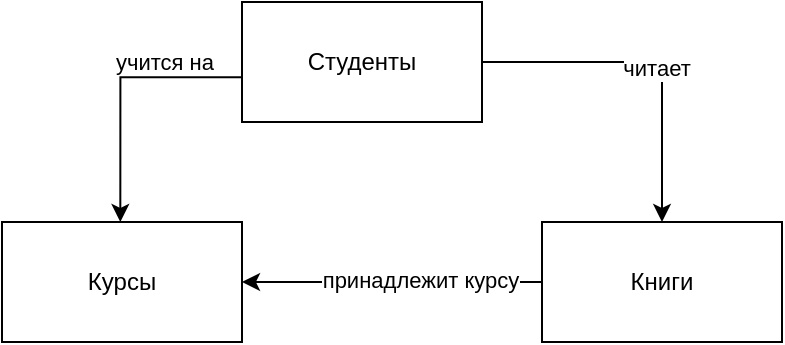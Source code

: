 <mxfile version="24.4.4" type="device" pages="7">
  <diagram name="Главная" id="69hYp-tc0ElRpF6dS_h4">
    <mxGraphModel dx="1050" dy="530" grid="1" gridSize="10" guides="1" tooltips="1" connect="1" arrows="1" fold="1" page="1" pageScale="1" pageWidth="827" pageHeight="1169" math="0" shadow="0">
      <root>
        <mxCell id="0" />
        <mxCell id="1" parent="0" />
        <mxCell id="OIHOBmY38c9OWcAXIg8z-1" style="edgeStyle=orthogonalEdgeStyle;rounded=0;orthogonalLoop=1;jettySize=auto;html=1;exitX=0.007;exitY=0.627;exitDx=0;exitDy=0;entryX=0.5;entryY=0;entryDx=0;entryDy=0;exitPerimeter=0;" edge="1" parent="1">
          <mxGeometry relative="1" as="geometry">
            <mxPoint x="350.0" y="327.62" as="sourcePoint" />
            <mxPoint x="289.16" y="400" as="targetPoint" />
            <Array as="points">
              <mxPoint x="289.16" y="328" />
            </Array>
          </mxGeometry>
        </mxCell>
        <mxCell id="OIHOBmY38c9OWcAXIg8z-2" value="учится на" style="edgeLabel;html=1;align=center;verticalAlign=middle;resizable=0;points=[];" vertex="1" connectable="0" parent="OIHOBmY38c9OWcAXIg8z-1">
          <mxGeometry x="-0.151" y="1" relative="1" as="geometry">
            <mxPoint x="17" y="-9" as="offset" />
          </mxGeometry>
        </mxCell>
        <mxCell id="OIHOBmY38c9OWcAXIg8z-3" style="edgeStyle=orthogonalEdgeStyle;rounded=0;orthogonalLoop=1;jettySize=auto;html=1;exitX=1;exitY=0.5;exitDx=0;exitDy=0;entryX=0.5;entryY=0;entryDx=0;entryDy=0;" edge="1" parent="1" source="OIHOBmY38c9OWcAXIg8z-5" target="OIHOBmY38c9OWcAXIg8z-8">
          <mxGeometry relative="1" as="geometry" />
        </mxCell>
        <mxCell id="OIHOBmY38c9OWcAXIg8z-4" value="читает" style="edgeLabel;html=1;align=center;verticalAlign=middle;resizable=0;points=[];" vertex="1" connectable="0" parent="OIHOBmY38c9OWcAXIg8z-3">
          <mxGeometry x="0.015" y="-3" relative="1" as="geometry">
            <mxPoint as="offset" />
          </mxGeometry>
        </mxCell>
        <mxCell id="OIHOBmY38c9OWcAXIg8z-5" value="Студенты" style="rounded=0;whiteSpace=wrap;html=1;" vertex="1" parent="1">
          <mxGeometry x="350" y="290" width="120" height="60" as="geometry" />
        </mxCell>
        <mxCell id="OIHOBmY38c9OWcAXIg8z-6" style="edgeStyle=orthogonalEdgeStyle;rounded=0;orthogonalLoop=1;jettySize=auto;html=1;exitX=0;exitY=0.5;exitDx=0;exitDy=0;entryX=1;entryY=0.5;entryDx=0;entryDy=0;" edge="1" parent="1" source="OIHOBmY38c9OWcAXIg8z-8" target="OIHOBmY38c9OWcAXIg8z-9">
          <mxGeometry relative="1" as="geometry" />
        </mxCell>
        <mxCell id="OIHOBmY38c9OWcAXIg8z-7" value="принадлежит курсу" style="edgeLabel;html=1;align=center;verticalAlign=middle;resizable=0;points=[];" vertex="1" connectable="0" parent="OIHOBmY38c9OWcAXIg8z-6">
          <mxGeometry x="-0.178" y="-1" relative="1" as="geometry">
            <mxPoint as="offset" />
          </mxGeometry>
        </mxCell>
        <mxCell id="OIHOBmY38c9OWcAXIg8z-8" value="Книги" style="rounded=0;whiteSpace=wrap;html=1;" vertex="1" parent="1">
          <mxGeometry x="500" y="400" width="120" height="60" as="geometry" />
        </mxCell>
        <mxCell id="OIHOBmY38c9OWcAXIg8z-9" value="Курсы" style="rounded=0;whiteSpace=wrap;html=1;" vertex="1" parent="1">
          <mxGeometry x="230" y="400" width="120" height="60" as="geometry" />
        </mxCell>
      </root>
    </mxGraphModel>
  </diagram>
  <diagram id="JXLsXJWMblRbcp0itvQz" name="Студенты">
    <mxGraphModel dx="1050" dy="530" grid="1" gridSize="10" guides="1" tooltips="1" connect="1" arrows="1" fold="1" page="1" pageScale="1" pageWidth="827" pageHeight="1169" math="0" shadow="0">
      <root>
        <mxCell id="0" />
        <mxCell id="1" parent="0" />
        <mxCell id="YmOKosvOybfiJofBErC5-1" value="&lt;font style=&quot;font-size: 15px;&quot;&gt;Студенты&lt;/font&gt;" style="text;html=1;align=center;verticalAlign=middle;resizable=0;points=[];autosize=1;strokeColor=none;fillColor=none;" vertex="1" parent="1">
          <mxGeometry x="369" y="90" width="90" height="30" as="geometry" />
        </mxCell>
        <mxCell id="YmOKosvOybfiJofBErC5-2" value="Иван" style="ellipse;whiteSpace=wrap;html=1;aspect=fixed;" vertex="1" parent="1">
          <mxGeometry x="244" y="152.5" width="60" height="60" as="geometry" />
        </mxCell>
        <mxCell id="YmOKosvOybfiJofBErC5-3" value="1" style="ellipse;whiteSpace=wrap;html=1;aspect=fixed;" vertex="1" parent="1">
          <mxGeometry x="264" y="152.5" width="20" height="20" as="geometry" />
        </mxCell>
        <mxCell id="YmOKosvOybfiJofBErC5-4" value="Анна" style="ellipse;whiteSpace=wrap;html=1;aspect=fixed;" vertex="1" parent="1">
          <mxGeometry x="314" y="152.5" width="60" height="60" as="geometry" />
        </mxCell>
        <mxCell id="YmOKosvOybfiJofBErC5-5" value="2" style="ellipse;whiteSpace=wrap;html=1;aspect=fixed;" vertex="1" parent="1">
          <mxGeometry x="334" y="152.5" width="20" height="20" as="geometry" />
        </mxCell>
        <mxCell id="YmOKosvOybfiJofBErC5-6" value="Сергей" style="ellipse;whiteSpace=wrap;html=1;aspect=fixed;" vertex="1" parent="1">
          <mxGeometry x="384" y="152.5" width="60" height="60" as="geometry" />
        </mxCell>
        <mxCell id="YmOKosvOybfiJofBErC5-7" value="3" style="ellipse;whiteSpace=wrap;html=1;aspect=fixed;" vertex="1" parent="1">
          <mxGeometry x="404" y="152.5" width="20" height="20" as="geometry" />
        </mxCell>
        <mxCell id="YmOKosvOybfiJofBErC5-8" value="Ольга" style="ellipse;whiteSpace=wrap;html=1;aspect=fixed;" vertex="1" parent="1">
          <mxGeometry x="454" y="152.5" width="60" height="60" as="geometry" />
        </mxCell>
        <mxCell id="YmOKosvOybfiJofBErC5-9" value="4" style="ellipse;whiteSpace=wrap;html=1;aspect=fixed;" vertex="1" parent="1">
          <mxGeometry x="474" y="152.5" width="20" height="20" as="geometry" />
        </mxCell>
        <mxCell id="YmOKosvOybfiJofBErC5-10" value="Дмитрий" style="ellipse;whiteSpace=wrap;html=1;aspect=fixed;" vertex="1" parent="1">
          <mxGeometry x="524" y="152.5" width="60" height="60" as="geometry" />
        </mxCell>
        <mxCell id="YmOKosvOybfiJofBErC5-11" value="5" style="ellipse;whiteSpace=wrap;html=1;aspect=fixed;" vertex="1" parent="1">
          <mxGeometry x="544" y="152.5" width="20" height="20" as="geometry" />
        </mxCell>
        <mxCell id="YmOKosvOybfiJofBErC5-12" value="Елена" style="ellipse;whiteSpace=wrap;html=1;aspect=fixed;" vertex="1" parent="1">
          <mxGeometry x="244" y="222.5" width="60" height="60" as="geometry" />
        </mxCell>
        <mxCell id="YmOKosvOybfiJofBErC5-13" value="6" style="ellipse;whiteSpace=wrap;html=1;aspect=fixed;" vertex="1" parent="1">
          <mxGeometry x="264" y="222.5" width="20" height="20" as="geometry" />
        </mxCell>
        <mxCell id="YmOKosvOybfiJofBErC5-14" value="Алексей" style="ellipse;whiteSpace=wrap;html=1;aspect=fixed;" vertex="1" parent="1">
          <mxGeometry x="314" y="222.5" width="60" height="60" as="geometry" />
        </mxCell>
        <mxCell id="YmOKosvOybfiJofBErC5-15" value="7" style="ellipse;whiteSpace=wrap;html=1;aspect=fixed;" vertex="1" parent="1">
          <mxGeometry x="334" y="222.5" width="20" height="20" as="geometry" />
        </mxCell>
        <mxCell id="YmOKosvOybfiJofBErC5-16" value="Мария" style="ellipse;whiteSpace=wrap;html=1;aspect=fixed;" vertex="1" parent="1">
          <mxGeometry x="384" y="222.5" width="60" height="60" as="geometry" />
        </mxCell>
        <mxCell id="YmOKosvOybfiJofBErC5-17" value="8" style="ellipse;whiteSpace=wrap;html=1;aspect=fixed;" vertex="1" parent="1">
          <mxGeometry x="404" y="222.5" width="20" height="20" as="geometry" />
        </mxCell>
        <mxCell id="YmOKosvOybfiJofBErC5-18" value="Николай" style="ellipse;whiteSpace=wrap;html=1;aspect=fixed;" vertex="1" parent="1">
          <mxGeometry x="454" y="222.5" width="60" height="60" as="geometry" />
        </mxCell>
        <mxCell id="YmOKosvOybfiJofBErC5-19" value="9" style="ellipse;whiteSpace=wrap;html=1;aspect=fixed;" vertex="1" parent="1">
          <mxGeometry x="474" y="222.5" width="20" height="20" as="geometry" />
        </mxCell>
        <mxCell id="YmOKosvOybfiJofBErC5-20" value="Татьяна" style="ellipse;whiteSpace=wrap;html=1;aspect=fixed;" vertex="1" parent="1">
          <mxGeometry x="524" y="222.5" width="60" height="60" as="geometry" />
        </mxCell>
        <mxCell id="YmOKosvOybfiJofBErC5-21" value="10" style="ellipse;whiteSpace=wrap;html=1;aspect=fixed;" vertex="1" parent="1">
          <mxGeometry x="544" y="222.5" width="20" height="20" as="geometry" />
        </mxCell>
      </root>
    </mxGraphModel>
  </diagram>
  <diagram id="Vuvk3BirwOIPWozhEJLC" name="Книги">
    <mxGraphModel dx="1050" dy="530" grid="1" gridSize="10" guides="1" tooltips="1" connect="1" arrows="1" fold="1" page="1" pageScale="1" pageWidth="827" pageHeight="1169" math="0" shadow="0">
      <root>
        <mxCell id="0" />
        <mxCell id="1" parent="0" />
        <mxCell id="f-gWVgFXAvHV4qHU8HsG-1" value="&lt;font style=&quot;font-size: 15px;&quot;&gt;Книги&lt;/font&gt;" style="text;html=1;align=center;verticalAlign=middle;resizable=0;points=[];autosize=1;strokeColor=none;fillColor=none;" vertex="1" parent="1">
          <mxGeometry x="379" y="290" width="60" height="30" as="geometry" />
        </mxCell>
        <mxCell id="f-gWVgFXAvHV4qHU8HsG-2" value="Война и мир" style="whiteSpace=wrap;html=1;" vertex="1" parent="1">
          <mxGeometry x="160" y="332.5" width="90" height="87.5" as="geometry" />
        </mxCell>
        <mxCell id="f-gWVgFXAvHV4qHU8HsG-3" value="1" style="whiteSpace=wrap;html=1;" vertex="1" parent="1">
          <mxGeometry x="185" y="332.5" width="40" height="17.5" as="geometry" />
        </mxCell>
        <mxCell id="f-gWVgFXAvHV4qHU8HsG-4" value="Гарри Поттер и философский камень" style="whiteSpace=wrap;html=1;" vertex="1" parent="1">
          <mxGeometry x="260" y="332.5" width="90" height="87.5" as="geometry" />
        </mxCell>
        <mxCell id="f-gWVgFXAvHV4qHU8HsG-5" value="2" style="whiteSpace=wrap;html=1;" vertex="1" parent="1">
          <mxGeometry x="285" y="332.5" width="40" height="20" as="geometry" />
        </mxCell>
        <mxCell id="f-gWVgFXAvHV4qHU8HsG-6" value="Код да Винчи" style="whiteSpace=wrap;html=1;" vertex="1" parent="1">
          <mxGeometry x="364" y="332.5" width="90" height="87.5" as="geometry" />
        </mxCell>
        <mxCell id="f-gWVgFXAvHV4qHU8HsG-7" value="3" style="whiteSpace=wrap;html=1;" vertex="1" parent="1">
          <mxGeometry x="389" y="332.5" width="40" height="20" as="geometry" />
        </mxCell>
        <mxCell id="f-gWVgFXAvHV4qHU8HsG-8" value="1984" style="whiteSpace=wrap;html=1;" vertex="1" parent="1">
          <mxGeometry x="470" y="332.5" width="90" height="87.5" as="geometry" />
        </mxCell>
        <mxCell id="f-gWVgFXAvHV4qHU8HsG-9" value="4" style="whiteSpace=wrap;html=1;" vertex="1" parent="1">
          <mxGeometry x="495" y="332.5" width="40" height="20" as="geometry" />
        </mxCell>
        <mxCell id="f-gWVgFXAvHV4qHU8HsG-10" value="Преступление и наказание" style="whiteSpace=wrap;html=1;" vertex="1" parent="1">
          <mxGeometry x="570" y="332.5" width="90" height="87.5" as="geometry" />
        </mxCell>
        <mxCell id="f-gWVgFXAvHV4qHU8HsG-11" value="5" style="whiteSpace=wrap;html=1;" vertex="1" parent="1">
          <mxGeometry x="595" y="332.5" width="40" height="20" as="geometry" />
        </mxCell>
        <mxCell id="f-gWVgFXAvHV4qHU8HsG-12" value="Мастер и Маргарита" style="whiteSpace=wrap;html=1;" vertex="1" parent="1">
          <mxGeometry x="160" y="440" width="90" height="90" as="geometry" />
        </mxCell>
        <mxCell id="f-gWVgFXAvHV4qHU8HsG-13" value="6" style="whiteSpace=wrap;html=1;" vertex="1" parent="1">
          <mxGeometry x="185" y="440" width="40" height="20" as="geometry" />
        </mxCell>
        <mxCell id="f-gWVgFXAvHV4qHU8HsG-14" value="Анна Каренина" style="whiteSpace=wrap;html=1;" vertex="1" parent="1">
          <mxGeometry x="260" y="440" width="90" height="90" as="geometry" />
        </mxCell>
        <mxCell id="f-gWVgFXAvHV4qHU8HsG-15" value="7" style="whiteSpace=wrap;html=1;" vertex="1" parent="1">
          <mxGeometry x="285" y="440" width="40" height="20" as="geometry" />
        </mxCell>
        <mxCell id="f-gWVgFXAvHV4qHU8HsG-16" value="Унесенные ветром" style="whiteSpace=wrap;html=1;" vertex="1" parent="1">
          <mxGeometry x="364" y="440" width="90" height="90" as="geometry" />
        </mxCell>
        <mxCell id="f-gWVgFXAvHV4qHU8HsG-17" value="8" style="whiteSpace=wrap;html=1;" vertex="1" parent="1">
          <mxGeometry x="389" y="440" width="40" height="20" as="geometry" />
        </mxCell>
        <mxCell id="f-gWVgFXAvHV4qHU8HsG-18" value="Алиса в стране чудес" style="whiteSpace=wrap;html=1;" vertex="1" parent="1">
          <mxGeometry x="470" y="438.5" width="90" height="90" as="geometry" />
        </mxCell>
        <mxCell id="f-gWVgFXAvHV4qHU8HsG-19" value="9" style="whiteSpace=wrap;html=1;" vertex="1" parent="1">
          <mxGeometry x="495" y="438.5" width="40" height="20" as="geometry" />
        </mxCell>
        <mxCell id="f-gWVgFXAvHV4qHU8HsG-20" value="Остров сокровищ" style="whiteSpace=wrap;html=1;" vertex="1" parent="1">
          <mxGeometry x="570" y="440" width="90" height="90" as="geometry" />
        </mxCell>
        <mxCell id="f-gWVgFXAvHV4qHU8HsG-21" value="10" style="whiteSpace=wrap;html=1;" vertex="1" parent="1">
          <mxGeometry x="595" y="440" width="40" height="20" as="geometry" />
        </mxCell>
      </root>
    </mxGraphModel>
  </diagram>
  <diagram id="5IInijfrkc7shL_6crbZ" name="Курсы">
    <mxGraphModel dx="1050" dy="530" grid="1" gridSize="10" guides="1" tooltips="1" connect="1" arrows="1" fold="1" page="1" pageScale="1" pageWidth="827" pageHeight="1169" math="0" shadow="0">
      <root>
        <mxCell id="0" />
        <mxCell id="1" parent="0" />
        <mxCell id="4zn3TPa9vY9t7LC1TVf9-1" value="Математический анализ" style="shape=hexagon;perimeter=hexagonPerimeter2;whiteSpace=wrap;html=1;fixedSize=1;" vertex="1" parent="1">
          <mxGeometry x="150" y="250" width="120" height="70" as="geometry" />
        </mxCell>
        <mxCell id="4zn3TPa9vY9t7LC1TVf9-2" value="1" style="shape=hexagon;perimeter=hexagonPerimeter2;whiteSpace=wrap;html=1;fixedSize=1;size=10;" vertex="1" parent="1">
          <mxGeometry x="190" y="250" width="40" height="20" as="geometry" />
        </mxCell>
        <mxCell id="4zn3TPa9vY9t7LC1TVf9-4" value="2" style="shape=hexagon;perimeter=hexagonPerimeter2;whiteSpace=wrap;html=1;fixedSize=1;size=10;" vertex="1" parent="1">
          <mxGeometry x="300" y="250" width="40" height="20" as="geometry" />
        </mxCell>
        <mxCell id="4zn3TPa9vY9t7LC1TVf9-42" value="1" style="shape=hexagon;perimeter=hexagonPerimeter2;whiteSpace=wrap;html=1;fixedSize=1;size=10;" vertex="1" parent="1">
          <mxGeometry x="190" y="250" width="40" height="20" as="geometry" />
        </mxCell>
        <mxCell id="4zn3TPa9vY9t7LC1TVf9-61" value="&lt;span style=&quot;font-size: 15px;&quot;&gt;Курсы&lt;/span&gt;" style="text;html=1;align=center;verticalAlign=middle;resizable=0;points=[];autosize=1;strokeColor=none;fillColor=none;" vertex="1" parent="1">
          <mxGeometry x="440" y="200" width="70" height="30" as="geometry" />
        </mxCell>
        <mxCell id="4zn3TPa9vY9t7LC1TVf9-82" value="Физика" style="shape=hexagon;perimeter=hexagonPerimeter2;whiteSpace=wrap;html=1;fixedSize=1;" vertex="1" parent="1">
          <mxGeometry x="280" y="250" width="120" height="70" as="geometry" />
        </mxCell>
        <mxCell id="4zn3TPa9vY9t7LC1TVf9-44" value="2" style="shape=hexagon;perimeter=hexagonPerimeter2;whiteSpace=wrap;html=1;fixedSize=1;size=10;" vertex="1" parent="1">
          <mxGeometry x="320" y="250" width="40" height="20" as="geometry" />
        </mxCell>
        <mxCell id="4zn3TPa9vY9t7LC1TVf9-85" value="Биология" style="shape=hexagon;perimeter=hexagonPerimeter2;whiteSpace=wrap;html=1;fixedSize=1;" vertex="1" parent="1">
          <mxGeometry x="550" y="250" width="120" height="70" as="geometry" />
        </mxCell>
        <mxCell id="4zn3TPa9vY9t7LC1TVf9-86" value="Общая химия" style="shape=hexagon;perimeter=hexagonPerimeter2;whiteSpace=wrap;html=1;fixedSize=1;" vertex="1" parent="1">
          <mxGeometry x="414" y="250" width="120" height="70" as="geometry" />
        </mxCell>
        <mxCell id="4zn3TPa9vY9t7LC1TVf9-87" value="История" style="shape=hexagon;perimeter=hexagonPerimeter2;whiteSpace=wrap;html=1;fixedSize=1;" vertex="1" parent="1">
          <mxGeometry x="680" y="250" width="120" height="70" as="geometry" />
        </mxCell>
        <mxCell id="4zn3TPa9vY9t7LC1TVf9-46" value="3" style="shape=hexagon;perimeter=hexagonPerimeter2;whiteSpace=wrap;html=1;fixedSize=1;size=10;" vertex="1" parent="1">
          <mxGeometry x="455" y="250" width="40" height="20" as="geometry" />
        </mxCell>
        <mxCell id="4zn3TPa9vY9t7LC1TVf9-48" value="4" style="shape=hexagon;perimeter=hexagonPerimeter2;whiteSpace=wrap;html=1;fixedSize=1;size=10;" vertex="1" parent="1">
          <mxGeometry x="590" y="250" width="40" height="20" as="geometry" />
        </mxCell>
        <mxCell id="4zn3TPa9vY9t7LC1TVf9-50" value="5" style="shape=hexagon;perimeter=hexagonPerimeter2;whiteSpace=wrap;html=1;fixedSize=1;size=10;" vertex="1" parent="1">
          <mxGeometry x="720" y="250" width="40" height="20" as="geometry" />
        </mxCell>
        <mxCell id="4zn3TPa9vY9t7LC1TVf9-88" style="edgeStyle=orthogonalEdgeStyle;rounded=0;orthogonalLoop=1;jettySize=auto;html=1;exitX=0.5;exitY=1;exitDx=0;exitDy=0;" edge="1" parent="1">
          <mxGeometry relative="1" as="geometry">
            <mxPoint x="430" y="390" as="sourcePoint" />
            <mxPoint x="430" y="390" as="targetPoint" />
          </mxGeometry>
        </mxCell>
        <mxCell id="4zn3TPa9vY9t7LC1TVf9-92" value="Информатика" style="shape=hexagon;perimeter=hexagonPerimeter2;whiteSpace=wrap;html=1;fixedSize=1;" vertex="1" parent="1">
          <mxGeometry x="150" y="335" width="120" height="70" as="geometry" />
        </mxCell>
        <mxCell id="4zn3TPa9vY9t7LC1TVf9-95" value="Экономика" style="shape=hexagon;perimeter=hexagonPerimeter2;whiteSpace=wrap;html=1;fixedSize=1;" vertex="1" parent="1">
          <mxGeometry x="680" y="335" width="120" height="70" as="geometry" />
        </mxCell>
        <mxCell id="4zn3TPa9vY9t7LC1TVf9-96" value="Психология" style="shape=hexagon;perimeter=hexagonPerimeter2;whiteSpace=wrap;html=1;fixedSize=1;" vertex="1" parent="1">
          <mxGeometry x="550" y="335" width="120" height="70" as="geometry" />
        </mxCell>
        <mxCell id="4zn3TPa9vY9t7LC1TVf9-97" value="Социология" style="shape=hexagon;perimeter=hexagonPerimeter2;whiteSpace=wrap;html=1;fixedSize=1;" vertex="1" parent="1">
          <mxGeometry x="414" y="335" width="120" height="70" as="geometry" />
        </mxCell>
        <mxCell id="4zn3TPa9vY9t7LC1TVf9-98" value="Философия" style="shape=hexagon;perimeter=hexagonPerimeter2;whiteSpace=wrap;html=1;fixedSize=1;" vertex="1" parent="1">
          <mxGeometry x="280" y="335" width="120" height="70" as="geometry" />
        </mxCell>
        <mxCell id="4zn3TPa9vY9t7LC1TVf9-12" value="6" style="shape=hexagon;perimeter=hexagonPerimeter2;whiteSpace=wrap;html=1;fixedSize=1;size=10;" vertex="1" parent="1">
          <mxGeometry x="190" y="335" width="40" height="20" as="geometry" />
        </mxCell>
        <mxCell id="4zn3TPa9vY9t7LC1TVf9-14" value="7" style="shape=hexagon;perimeter=hexagonPerimeter2;whiteSpace=wrap;html=1;fixedSize=1;size=10;" vertex="1" parent="1">
          <mxGeometry x="320" y="335" width="40" height="20" as="geometry" />
        </mxCell>
        <mxCell id="4zn3TPa9vY9t7LC1TVf9-56" value="8" style="shape=hexagon;perimeter=hexagonPerimeter2;whiteSpace=wrap;html=1;fixedSize=1;size=10;" vertex="1" parent="1">
          <mxGeometry x="454" y="335" width="40" height="20" as="geometry" />
        </mxCell>
        <mxCell id="4zn3TPa9vY9t7LC1TVf9-58" value="9" style="shape=hexagon;perimeter=hexagonPerimeter2;whiteSpace=wrap;html=1;fixedSize=1;size=10;" vertex="1" parent="1">
          <mxGeometry x="590" y="335" width="40" height="20" as="geometry" />
        </mxCell>
        <mxCell id="4zn3TPa9vY9t7LC1TVf9-60" value="10" style="shape=hexagon;perimeter=hexagonPerimeter2;whiteSpace=wrap;html=1;fixedSize=1;size=10;" vertex="1" parent="1">
          <mxGeometry x="720" y="335" width="40" height="20" as="geometry" />
        </mxCell>
      </root>
    </mxGraphModel>
  </diagram>
  <diagram id="6ccBdGv7XHzNydqJWU_-" name="Учится на">
    <mxGraphModel dx="955" dy="-687" grid="1" gridSize="10" guides="1" tooltips="1" connect="1" arrows="1" fold="1" page="1" pageScale="1" pageWidth="827" pageHeight="1169" math="0" shadow="0">
      <root>
        <mxCell id="0" />
        <mxCell id="1" parent="0" />
        <mxCell id="X55R2-JQ_pkxvXy0X74z-22" value="&lt;span style=&quot;font-size: 16px;&quot;&gt;Учится на&lt;/span&gt;" style="text;html=1;align=center;verticalAlign=middle;resizable=0;points=[];autosize=1;strokeColor=none;fillColor=none;" vertex="1" parent="1">
          <mxGeometry x="435" y="1380" width="100" height="30" as="geometry" />
        </mxCell>
        <mxCell id="X55R2-JQ_pkxvXy0X74z-23" style="edgeStyle=orthogonalEdgeStyle;rounded=0;orthogonalLoop=1;jettySize=auto;html=1;entryX=0.5;entryY=0;entryDx=0;entryDy=0;" edge="1" parent="1">
          <mxGeometry relative="1" as="geometry">
            <mxPoint x="260" y="1510" as="sourcePoint" />
            <mxPoint x="260" y="1530" as="targetPoint" />
          </mxGeometry>
        </mxCell>
        <mxCell id="X55R2-JQ_pkxvXy0X74z-26" style="edgeStyle=orthogonalEdgeStyle;rounded=0;orthogonalLoop=1;jettySize=auto;html=1;exitX=0.5;exitY=1;exitDx=0;exitDy=0;entryX=0.5;entryY=0;entryDx=0;entryDy=0;" edge="1" parent="1">
          <mxGeometry relative="1" as="geometry">
            <Array as="points">
              <mxPoint x="385" y="1520" />
              <mxPoint x="385" y="1520" />
            </Array>
            <mxPoint x="385" y="1510" as="sourcePoint" />
            <mxPoint x="385" y="1530" as="targetPoint" />
          </mxGeometry>
        </mxCell>
        <mxCell id="X55R2-JQ_pkxvXy0X74z-29" style="edgeStyle=orthogonalEdgeStyle;rounded=0;orthogonalLoop=1;jettySize=auto;html=1;exitX=0.5;exitY=1;exitDx=0;exitDy=0;entryX=0.5;entryY=0;entryDx=0;entryDy=0;" edge="1" parent="1">
          <mxGeometry relative="1" as="geometry">
            <mxPoint x="509" y="1510" as="sourcePoint" />
            <mxPoint x="511" y="1530" as="targetPoint" />
          </mxGeometry>
        </mxCell>
        <mxCell id="X55R2-JQ_pkxvXy0X74z-32" style="edgeStyle=orthogonalEdgeStyle;rounded=0;orthogonalLoop=1;jettySize=auto;html=1;exitX=0.5;exitY=1;exitDx=0;exitDy=0;entryX=0.5;entryY=0;entryDx=0;entryDy=0;" edge="1" parent="1">
          <mxGeometry relative="1" as="geometry">
            <Array as="points">
              <mxPoint x="638" y="1520" />
              <mxPoint x="638" y="1520" />
            </Array>
            <mxPoint x="638" y="1510" as="sourcePoint" />
            <mxPoint x="638" y="1530" as="targetPoint" />
          </mxGeometry>
        </mxCell>
        <mxCell id="X55R2-JQ_pkxvXy0X74z-35" style="edgeStyle=orthogonalEdgeStyle;rounded=0;orthogonalLoop=1;jettySize=auto;html=1;exitX=0.5;exitY=1;exitDx=0;exitDy=0;entryX=0.5;entryY=0;entryDx=0;entryDy=0;" edge="1" parent="1">
          <mxGeometry relative="1" as="geometry">
            <mxPoint x="764" y="1510" as="sourcePoint" />
            <mxPoint x="764" y="1530" as="targetPoint" />
          </mxGeometry>
        </mxCell>
        <mxCell id="X55R2-JQ_pkxvXy0X74z-44" style="edgeStyle=orthogonalEdgeStyle;rounded=0;orthogonalLoop=1;jettySize=auto;html=1;exitX=0.5;exitY=1;exitDx=0;exitDy=0;entryX=0.5;entryY=0;entryDx=0;entryDy=0;" edge="1" parent="1">
          <mxGeometry relative="1" as="geometry">
            <mxPoint x="260" y="1700" as="sourcePoint" />
            <mxPoint x="260" y="1730" as="targetPoint" />
          </mxGeometry>
        </mxCell>
        <mxCell id="X55R2-JQ_pkxvXy0X74z-47" style="edgeStyle=orthogonalEdgeStyle;rounded=0;orthogonalLoop=1;jettySize=auto;html=1;exitX=0.5;exitY=1;exitDx=0;exitDy=0;entryX=0.5;entryY=0;entryDx=0;entryDy=0;" edge="1" parent="1">
          <mxGeometry relative="1" as="geometry">
            <mxPoint x="385" y="1700" as="sourcePoint" />
            <mxPoint x="385" y="1730" as="targetPoint" />
          </mxGeometry>
        </mxCell>
        <mxCell id="X55R2-JQ_pkxvXy0X74z-50" style="edgeStyle=orthogonalEdgeStyle;rounded=0;orthogonalLoop=1;jettySize=auto;html=1;exitX=0.5;exitY=1;exitDx=0;exitDy=0;entryX=0.5;entryY=0;entryDx=0;entryDy=0;" edge="1" parent="1">
          <mxGeometry relative="1" as="geometry">
            <mxPoint x="511" y="1700" as="sourcePoint" />
            <mxPoint x="511" y="1730" as="targetPoint" />
          </mxGeometry>
        </mxCell>
        <mxCell id="X55R2-JQ_pkxvXy0X74z-53" style="edgeStyle=orthogonalEdgeStyle;rounded=0;orthogonalLoop=1;jettySize=auto;html=1;entryX=0.5;entryY=0;entryDx=0;entryDy=0;" edge="1" parent="1">
          <mxGeometry relative="1" as="geometry">
            <mxPoint x="638.0" y="1700" as="sourcePoint" />
            <mxPoint x="638" y="1730" as="targetPoint" />
          </mxGeometry>
        </mxCell>
        <mxCell id="X55R2-JQ_pkxvXy0X74z-56" style="edgeStyle=orthogonalEdgeStyle;rounded=0;orthogonalLoop=1;jettySize=auto;html=1;entryX=0.375;entryY=0;entryDx=0;entryDy=0;" edge="1" parent="1">
          <mxGeometry relative="1" as="geometry">
            <mxPoint x="764.0" y="1700" as="sourcePoint" />
            <mxPoint x="764" y="1730" as="targetPoint" />
          </mxGeometry>
        </mxCell>
        <mxCell id="g1zFKCaqjZ7Jf4abEzcY-3" value="Иван" style="ellipse;whiteSpace=wrap;html=1;aspect=fixed;" vertex="1" parent="1">
          <mxGeometry x="230" y="1450" width="60" height="60" as="geometry" />
        </mxCell>
        <mxCell id="g1zFKCaqjZ7Jf4abEzcY-4" value="1" style="ellipse;whiteSpace=wrap;html=1;aspect=fixed;" vertex="1" parent="1">
          <mxGeometry x="250" y="1450" width="20" height="20" as="geometry" />
        </mxCell>
        <mxCell id="Czs5Bt33obuhlR1Fiyer-1" value="Анна" style="ellipse;whiteSpace=wrap;html=1;aspect=fixed;" vertex="1" parent="1">
          <mxGeometry x="355" y="1450" width="60" height="60" as="geometry" />
        </mxCell>
        <mxCell id="Czs5Bt33obuhlR1Fiyer-2" value="2" style="ellipse;whiteSpace=wrap;html=1;aspect=fixed;" vertex="1" parent="1">
          <mxGeometry x="375" y="1450" width="20" height="20" as="geometry" />
        </mxCell>
        <mxCell id="Czs5Bt33obuhlR1Fiyer-3" value="Сергей" style="ellipse;whiteSpace=wrap;html=1;aspect=fixed;" vertex="1" parent="1">
          <mxGeometry x="481" y="1450" width="60" height="60" as="geometry" />
        </mxCell>
        <mxCell id="Czs5Bt33obuhlR1Fiyer-4" value="3" style="ellipse;whiteSpace=wrap;html=1;aspect=fixed;" vertex="1" parent="1">
          <mxGeometry x="501" y="1450" width="20" height="20" as="geometry" />
        </mxCell>
        <mxCell id="Czs5Bt33obuhlR1Fiyer-5" value="Ольга" style="ellipse;whiteSpace=wrap;html=1;aspect=fixed;" vertex="1" parent="1">
          <mxGeometry x="608" y="1450" width="60" height="60" as="geometry" />
        </mxCell>
        <mxCell id="Czs5Bt33obuhlR1Fiyer-6" value="4" style="ellipse;whiteSpace=wrap;html=1;aspect=fixed;" vertex="1" parent="1">
          <mxGeometry x="628" y="1450" width="20" height="20" as="geometry" />
        </mxCell>
        <mxCell id="Czs5Bt33obuhlR1Fiyer-7" value="Дмитрий" style="ellipse;whiteSpace=wrap;html=1;aspect=fixed;" vertex="1" parent="1">
          <mxGeometry x="734" y="1450" width="60" height="60" as="geometry" />
        </mxCell>
        <mxCell id="Czs5Bt33obuhlR1Fiyer-8" value="5" style="ellipse;whiteSpace=wrap;html=1;aspect=fixed;" vertex="1" parent="1">
          <mxGeometry x="754" y="1450" width="20" height="20" as="geometry" />
        </mxCell>
        <mxCell id="-g2uNyUNqlAnFUX5OyOc-1" value="Елена" style="ellipse;whiteSpace=wrap;html=1;aspect=fixed;" vertex="1" parent="1">
          <mxGeometry x="230" y="1640" width="60" height="60" as="geometry" />
        </mxCell>
        <mxCell id="-g2uNyUNqlAnFUX5OyOc-2" value="6" style="ellipse;whiteSpace=wrap;html=1;aspect=fixed;" vertex="1" parent="1">
          <mxGeometry x="250" y="1640" width="20" height="20" as="geometry" />
        </mxCell>
        <mxCell id="-g2uNyUNqlAnFUX5OyOc-3" value="Алексей" style="ellipse;whiteSpace=wrap;html=1;aspect=fixed;" vertex="1" parent="1">
          <mxGeometry x="355" y="1640" width="60" height="60" as="geometry" />
        </mxCell>
        <mxCell id="-g2uNyUNqlAnFUX5OyOc-4" value="7" style="ellipse;whiteSpace=wrap;html=1;aspect=fixed;" vertex="1" parent="1">
          <mxGeometry x="375" y="1640" width="20" height="20" as="geometry" />
        </mxCell>
        <mxCell id="-g2uNyUNqlAnFUX5OyOc-5" value="Мария" style="ellipse;whiteSpace=wrap;html=1;aspect=fixed;" vertex="1" parent="1">
          <mxGeometry x="481" y="1640" width="60" height="60" as="geometry" />
        </mxCell>
        <mxCell id="-g2uNyUNqlAnFUX5OyOc-6" value="8" style="ellipse;whiteSpace=wrap;html=1;aspect=fixed;" vertex="1" parent="1">
          <mxGeometry x="501" y="1640" width="20" height="20" as="geometry" />
        </mxCell>
        <mxCell id="-g2uNyUNqlAnFUX5OyOc-7" value="Николай" style="ellipse;whiteSpace=wrap;html=1;aspect=fixed;" vertex="1" parent="1">
          <mxGeometry x="608" y="1640" width="60" height="60" as="geometry" />
        </mxCell>
        <mxCell id="-g2uNyUNqlAnFUX5OyOc-8" value="9" style="ellipse;whiteSpace=wrap;html=1;aspect=fixed;" vertex="1" parent="1">
          <mxGeometry x="628" y="1640" width="20" height="20" as="geometry" />
        </mxCell>
        <mxCell id="-g2uNyUNqlAnFUX5OyOc-9" value="Татьяна" style="ellipse;whiteSpace=wrap;html=1;aspect=fixed;" vertex="1" parent="1">
          <mxGeometry x="734" y="1640" width="60" height="60" as="geometry" />
        </mxCell>
        <mxCell id="-g2uNyUNqlAnFUX5OyOc-10" value="10" style="ellipse;whiteSpace=wrap;html=1;aspect=fixed;" vertex="1" parent="1">
          <mxGeometry x="754" y="1640" width="20" height="20" as="geometry" />
        </mxCell>
        <mxCell id="qXM8TqEPy7J9CneZKfsm-1" value="Математический анализ" style="shape=hexagon;perimeter=hexagonPerimeter2;whiteSpace=wrap;html=1;fixedSize=1;" vertex="1" parent="1">
          <mxGeometry x="198" y="1530" width="120" height="70" as="geometry" />
        </mxCell>
        <mxCell id="qXM8TqEPy7J9CneZKfsm-2" value="1" style="shape=hexagon;perimeter=hexagonPerimeter2;whiteSpace=wrap;html=1;fixedSize=1;size=10;" vertex="1" parent="1">
          <mxGeometry x="238" y="1530" width="40" height="20" as="geometry" />
        </mxCell>
        <mxCell id="qXM8TqEPy7J9CneZKfsm-3" value="2" style="shape=hexagon;perimeter=hexagonPerimeter2;whiteSpace=wrap;html=1;fixedSize=1;size=10;" vertex="1" parent="1">
          <mxGeometry x="345" y="1530" width="40" height="20" as="geometry" />
        </mxCell>
        <mxCell id="qXM8TqEPy7J9CneZKfsm-4" value="1" style="shape=hexagon;perimeter=hexagonPerimeter2;whiteSpace=wrap;html=1;fixedSize=1;size=10;" vertex="1" parent="1">
          <mxGeometry x="238" y="1530" width="40" height="20" as="geometry" />
        </mxCell>
        <mxCell id="qXM8TqEPy7J9CneZKfsm-5" value="Физика" style="shape=hexagon;perimeter=hexagonPerimeter2;whiteSpace=wrap;html=1;fixedSize=1;" vertex="1" parent="1">
          <mxGeometry x="325" y="1530" width="120" height="70" as="geometry" />
        </mxCell>
        <mxCell id="qXM8TqEPy7J9CneZKfsm-6" value="2" style="shape=hexagon;perimeter=hexagonPerimeter2;whiteSpace=wrap;html=1;fixedSize=1;size=10;" vertex="1" parent="1">
          <mxGeometry x="365" y="1530" width="40" height="20" as="geometry" />
        </mxCell>
        <mxCell id="qXM8TqEPy7J9CneZKfsm-7" value="Биология" style="shape=hexagon;perimeter=hexagonPerimeter2;whiteSpace=wrap;html=1;fixedSize=1;" vertex="1" parent="1">
          <mxGeometry x="578" y="1530" width="120" height="70" as="geometry" />
        </mxCell>
        <mxCell id="qXM8TqEPy7J9CneZKfsm-8" value="Общая химия" style="shape=hexagon;perimeter=hexagonPerimeter2;whiteSpace=wrap;html=1;fixedSize=1;" vertex="1" parent="1">
          <mxGeometry x="450" y="1530" width="120" height="70" as="geometry" />
        </mxCell>
        <mxCell id="qXM8TqEPy7J9CneZKfsm-9" value="История" style="shape=hexagon;perimeter=hexagonPerimeter2;whiteSpace=wrap;html=1;fixedSize=1;" vertex="1" parent="1">
          <mxGeometry x="704" y="1530" width="120" height="70" as="geometry" />
        </mxCell>
        <mxCell id="qXM8TqEPy7J9CneZKfsm-10" value="3" style="shape=hexagon;perimeter=hexagonPerimeter2;whiteSpace=wrap;html=1;fixedSize=1;size=10;" vertex="1" parent="1">
          <mxGeometry x="491" y="1530" width="40" height="20" as="geometry" />
        </mxCell>
        <mxCell id="qXM8TqEPy7J9CneZKfsm-11" value="4" style="shape=hexagon;perimeter=hexagonPerimeter2;whiteSpace=wrap;html=1;fixedSize=1;size=10;" vertex="1" parent="1">
          <mxGeometry x="618" y="1530" width="40" height="20" as="geometry" />
        </mxCell>
        <mxCell id="qXM8TqEPy7J9CneZKfsm-12" value="5" style="shape=hexagon;perimeter=hexagonPerimeter2;whiteSpace=wrap;html=1;fixedSize=1;size=10;" vertex="1" parent="1">
          <mxGeometry x="744" y="1530" width="40" height="20" as="geometry" />
        </mxCell>
        <mxCell id="qXM8TqEPy7J9CneZKfsm-13" style="edgeStyle=orthogonalEdgeStyle;rounded=0;orthogonalLoop=1;jettySize=auto;html=1;exitX=0.5;exitY=1;exitDx=0;exitDy=0;" edge="1" parent="1">
          <mxGeometry relative="1" as="geometry">
            <mxPoint x="467" y="1785" as="sourcePoint" />
            <mxPoint x="467" y="1785" as="targetPoint" />
          </mxGeometry>
        </mxCell>
        <mxCell id="qXM8TqEPy7J9CneZKfsm-14" value="Информатика" style="shape=hexagon;perimeter=hexagonPerimeter2;whiteSpace=wrap;html=1;fixedSize=1;" vertex="1" parent="1">
          <mxGeometry x="198" y="1730" width="120" height="70" as="geometry" />
        </mxCell>
        <mxCell id="qXM8TqEPy7J9CneZKfsm-15" value="Экономика" style="shape=hexagon;perimeter=hexagonPerimeter2;whiteSpace=wrap;html=1;fixedSize=1;" vertex="1" parent="1">
          <mxGeometry x="704" y="1730" width="120" height="70" as="geometry" />
        </mxCell>
        <mxCell id="qXM8TqEPy7J9CneZKfsm-16" value="Психология" style="shape=hexagon;perimeter=hexagonPerimeter2;whiteSpace=wrap;html=1;fixedSize=1;" vertex="1" parent="1">
          <mxGeometry x="578" y="1730" width="120" height="70" as="geometry" />
        </mxCell>
        <mxCell id="qXM8TqEPy7J9CneZKfsm-17" value="Социология" style="shape=hexagon;perimeter=hexagonPerimeter2;whiteSpace=wrap;html=1;fixedSize=1;" vertex="1" parent="1">
          <mxGeometry x="451" y="1730" width="120" height="70" as="geometry" />
        </mxCell>
        <mxCell id="qXM8TqEPy7J9CneZKfsm-18" value="Философия" style="shape=hexagon;perimeter=hexagonPerimeter2;whiteSpace=wrap;html=1;fixedSize=1;" vertex="1" parent="1">
          <mxGeometry x="325" y="1730" width="120" height="70" as="geometry" />
        </mxCell>
        <mxCell id="qXM8TqEPy7J9CneZKfsm-19" value="6" style="shape=hexagon;perimeter=hexagonPerimeter2;whiteSpace=wrap;html=1;fixedSize=1;size=10;" vertex="1" parent="1">
          <mxGeometry x="238" y="1730" width="40" height="20" as="geometry" />
        </mxCell>
        <mxCell id="qXM8TqEPy7J9CneZKfsm-20" value="7" style="shape=hexagon;perimeter=hexagonPerimeter2;whiteSpace=wrap;html=1;fixedSize=1;size=10;" vertex="1" parent="1">
          <mxGeometry x="365" y="1730" width="40" height="20" as="geometry" />
        </mxCell>
        <mxCell id="qXM8TqEPy7J9CneZKfsm-21" value="8" style="shape=hexagon;perimeter=hexagonPerimeter2;whiteSpace=wrap;html=1;fixedSize=1;size=10;" vertex="1" parent="1">
          <mxGeometry x="491" y="1730" width="40" height="20" as="geometry" />
        </mxCell>
        <mxCell id="qXM8TqEPy7J9CneZKfsm-22" value="9" style="shape=hexagon;perimeter=hexagonPerimeter2;whiteSpace=wrap;html=1;fixedSize=1;size=10;" vertex="1" parent="1">
          <mxGeometry x="618" y="1730" width="40" height="20" as="geometry" />
        </mxCell>
        <mxCell id="qXM8TqEPy7J9CneZKfsm-23" value="10" style="shape=hexagon;perimeter=hexagonPerimeter2;whiteSpace=wrap;html=1;fixedSize=1;size=10;" vertex="1" parent="1">
          <mxGeometry x="744" y="1730" width="40" height="20" as="geometry" />
        </mxCell>
      </root>
    </mxGraphModel>
  </diagram>
  <diagram id="A1u75ksUblFa6kfvPz_5" name="Читает">
    <mxGraphModel dx="1050" dy="530" grid="1" gridSize="10" guides="1" tooltips="1" connect="1" arrows="1" fold="1" page="1" pageScale="1" pageWidth="827" pageHeight="1169" math="0" shadow="0">
      <root>
        <mxCell id="0" />
        <mxCell id="1" parent="0" />
        <mxCell id="c1kks6vO4NEv8yXn91x8-1" value="&lt;font style=&quot;font-size: 16px;&quot;&gt;Читает&lt;/font&gt;" style="text;html=1;align=center;verticalAlign=middle;resizable=0;points=[];autosize=1;strokeColor=none;fillColor=none;" vertex="1" parent="1">
          <mxGeometry x="291" y="557.5" width="70" height="30" as="geometry" />
        </mxCell>
        <mxCell id="c1kks6vO4NEv8yXn91x8-22" style="edgeStyle=orthogonalEdgeStyle;rounded=0;orthogonalLoop=1;jettySize=auto;html=1;exitX=0.5;exitY=1;exitDx=0;exitDy=0;entryX=0.5;entryY=0;entryDx=0;entryDy=0;" edge="1" parent="1">
          <mxGeometry relative="1" as="geometry">
            <mxPoint x="205" y="370" as="sourcePoint" />
            <mxPoint x="205" y="407.5" as="targetPoint" />
          </mxGeometry>
        </mxCell>
        <mxCell id="c1kks6vO4NEv8yXn91x8-28" style="edgeStyle=orthogonalEdgeStyle;rounded=0;orthogonalLoop=1;jettySize=auto;html=1;exitX=0.5;exitY=1;exitDx=0;exitDy=0;entryX=0.5;entryY=0;entryDx=0;entryDy=0;" edge="1" parent="1">
          <mxGeometry relative="1" as="geometry">
            <mxPoint x="460" y="370" as="sourcePoint" />
            <mxPoint x="460" y="407.5" as="targetPoint" />
          </mxGeometry>
        </mxCell>
        <mxCell id="c1kks6vO4NEv8yXn91x8-34" style="edgeStyle=orthogonalEdgeStyle;rounded=0;orthogonalLoop=1;jettySize=auto;html=1;exitX=0.5;exitY=1;exitDx=0;exitDy=0;entryX=0.5;entryY=0;entryDx=0;entryDy=0;" edge="1" parent="1">
          <mxGeometry relative="1" as="geometry">
            <mxPoint x="665" y="370" as="sourcePoint" />
            <mxPoint x="665" y="407.5" as="targetPoint" />
          </mxGeometry>
        </mxCell>
        <mxCell id="c1kks6vO4NEv8yXn91x8-37" style="edgeStyle=orthogonalEdgeStyle;rounded=0;orthogonalLoop=1;jettySize=auto;html=1;entryX=0.5;entryY=0;entryDx=0;entryDy=0;" edge="1" parent="1">
          <mxGeometry relative="1" as="geometry">
            <mxPoint x="225" y="590" as="sourcePoint" />
            <mxPoint x="225" y="615" as="targetPoint" />
          </mxGeometry>
        </mxCell>
        <mxCell id="c1kks6vO4NEv8yXn91x8-40" style="edgeStyle=orthogonalEdgeStyle;rounded=0;orthogonalLoop=1;jettySize=auto;html=1;entryX=0.5;entryY=0;entryDx=0;entryDy=0;" edge="1" parent="1">
          <mxGeometry relative="1" as="geometry">
            <mxPoint x="330" y="590" as="sourcePoint" />
            <mxPoint x="330" y="615" as="targetPoint" />
          </mxGeometry>
        </mxCell>
        <mxCell id="c1kks6vO4NEv8yXn91x8-43" style="edgeStyle=orthogonalEdgeStyle;rounded=0;orthogonalLoop=1;jettySize=auto;html=1;entryX=0.5;entryY=0;entryDx=0;entryDy=0;" edge="1" parent="1">
          <mxGeometry relative="1" as="geometry">
            <mxPoint x="434" y="590" as="sourcePoint" />
            <mxPoint x="434" y="615" as="targetPoint" />
          </mxGeometry>
        </mxCell>
        <mxCell id="c1kks6vO4NEv8yXn91x8-46" style="edgeStyle=orthogonalEdgeStyle;rounded=0;orthogonalLoop=1;jettySize=auto;html=1;entryX=0.5;entryY=0;entryDx=0;entryDy=0;" edge="1" parent="1">
          <mxGeometry relative="1" as="geometry">
            <mxPoint x="540" y="590" as="sourcePoint" />
            <mxPoint x="540" y="615" as="targetPoint" />
          </mxGeometry>
        </mxCell>
        <mxCell id="c1kks6vO4NEv8yXn91x8-52" style="edgeStyle=orthogonalEdgeStyle;rounded=0;orthogonalLoop=1;jettySize=auto;html=1;entryX=0.5;entryY=0;entryDx=0;entryDy=0;" edge="1" parent="1">
          <mxGeometry relative="1" as="geometry">
            <mxPoint x="356" y="370" as="sourcePoint" />
            <mxPoint x="356" y="407.5" as="targetPoint" />
          </mxGeometry>
        </mxCell>
        <mxCell id="bzsTsbjOGnl8ave9AQN_-1" value="Иван" style="ellipse;whiteSpace=wrap;html=1;aspect=fixed;" vertex="1" parent="1">
          <mxGeometry x="175" y="310" width="60" height="60" as="geometry" />
        </mxCell>
        <mxCell id="bzsTsbjOGnl8ave9AQN_-2" value="1" style="ellipse;whiteSpace=wrap;html=1;aspect=fixed;" vertex="1" parent="1">
          <mxGeometry x="195" y="310" width="20" height="20" as="geometry" />
        </mxCell>
        <mxCell id="bzsTsbjOGnl8ave9AQN_-3" value="Анна" style="ellipse;whiteSpace=wrap;html=1;aspect=fixed;" vertex="1" parent="1">
          <mxGeometry x="430" y="310" width="60" height="60" as="geometry" />
        </mxCell>
        <mxCell id="bzsTsbjOGnl8ave9AQN_-4" value="2" style="ellipse;whiteSpace=wrap;html=1;aspect=fixed;" vertex="1" parent="1">
          <mxGeometry x="450" y="310" width="20" height="20" as="geometry" />
        </mxCell>
        <mxCell id="bzsTsbjOGnl8ave9AQN_-5" value="Сергей" style="ellipse;whiteSpace=wrap;html=1;aspect=fixed;" vertex="1" parent="1">
          <mxGeometry x="325" y="310" width="60" height="60" as="geometry" />
        </mxCell>
        <mxCell id="bzsTsbjOGnl8ave9AQN_-6" value="3" style="ellipse;whiteSpace=wrap;html=1;aspect=fixed;" vertex="1" parent="1">
          <mxGeometry x="345" y="310" width="20" height="20" as="geometry" />
        </mxCell>
        <mxCell id="bzsTsbjOGnl8ave9AQN_-21" style="edgeStyle=orthogonalEdgeStyle;rounded=0;orthogonalLoop=1;jettySize=auto;html=1;exitX=0.5;exitY=1;exitDx=0;exitDy=0;entryX=0.5;entryY=0;entryDx=0;entryDy=0;" edge="1" parent="1" source="bzsTsbjOGnl8ave9AQN_-7">
          <mxGeometry relative="1" as="geometry">
            <mxPoint x="205" y="407.5" as="targetPoint" />
            <Array as="points">
              <mxPoint x="280" y="388" />
              <mxPoint x="205" y="388" />
            </Array>
          </mxGeometry>
        </mxCell>
        <mxCell id="bzsTsbjOGnl8ave9AQN_-7" value="Ольга" style="ellipse;whiteSpace=wrap;html=1;aspect=fixed;" vertex="1" parent="1">
          <mxGeometry x="250" y="310" width="60" height="60" as="geometry" />
        </mxCell>
        <mxCell id="bzsTsbjOGnl8ave9AQN_-8" value="4" style="ellipse;whiteSpace=wrap;html=1;aspect=fixed;" vertex="1" parent="1">
          <mxGeometry x="270" y="310" width="20" height="20" as="geometry" />
        </mxCell>
        <mxCell id="bzsTsbjOGnl8ave9AQN_-22" style="edgeStyle=orthogonalEdgeStyle;rounded=0;orthogonalLoop=1;jettySize=auto;html=1;exitX=0.5;exitY=1;exitDx=0;exitDy=0;entryX=0.5;entryY=0;entryDx=0;entryDy=0;" edge="1" parent="1" source="bzsTsbjOGnl8ave9AQN_-9">
          <mxGeometry relative="1" as="geometry">
            <mxPoint x="205" y="407.5" as="targetPoint" />
            <Array as="points">
              <mxPoint x="130" y="388" />
              <mxPoint x="205" y="388" />
            </Array>
          </mxGeometry>
        </mxCell>
        <mxCell id="bzsTsbjOGnl8ave9AQN_-9" value="Дмитрий" style="ellipse;whiteSpace=wrap;html=1;aspect=fixed;" vertex="1" parent="1">
          <mxGeometry x="100" y="310" width="60" height="60" as="geometry" />
        </mxCell>
        <mxCell id="bzsTsbjOGnl8ave9AQN_-10" value="5" style="ellipse;whiteSpace=wrap;html=1;aspect=fixed;" vertex="1" parent="1">
          <mxGeometry x="120" y="310" width="20" height="20" as="geometry" />
        </mxCell>
        <mxCell id="bzsTsbjOGnl8ave9AQN_-11" value="Елена" style="ellipse;whiteSpace=wrap;html=1;aspect=fixed;" vertex="1" parent="1">
          <mxGeometry x="635" y="310" width="60" height="60" as="geometry" />
        </mxCell>
        <mxCell id="bzsTsbjOGnl8ave9AQN_-12" value="6" style="ellipse;whiteSpace=wrap;html=1;aspect=fixed;" vertex="1" parent="1">
          <mxGeometry x="655" y="310" width="20" height="20" as="geometry" />
        </mxCell>
        <mxCell id="bzsTsbjOGnl8ave9AQN_-13" value="Алексей" style="ellipse;whiteSpace=wrap;html=1;aspect=fixed;" vertex="1" parent="1">
          <mxGeometry x="195" y="530" width="60" height="60" as="geometry" />
        </mxCell>
        <mxCell id="bzsTsbjOGnl8ave9AQN_-14" value="7" style="ellipse;whiteSpace=wrap;html=1;aspect=fixed;" vertex="1" parent="1">
          <mxGeometry x="215" y="530" width="20" height="20" as="geometry" />
        </mxCell>
        <mxCell id="bzsTsbjOGnl8ave9AQN_-15" value="Мария" style="ellipse;whiteSpace=wrap;html=1;aspect=fixed;" vertex="1" parent="1">
          <mxGeometry x="301" y="530" width="60" height="60" as="geometry" />
        </mxCell>
        <mxCell id="bzsTsbjOGnl8ave9AQN_-16" value="8" style="ellipse;whiteSpace=wrap;html=1;aspect=fixed;" vertex="1" parent="1">
          <mxGeometry x="321" y="530" width="20" height="20" as="geometry" />
        </mxCell>
        <mxCell id="bzsTsbjOGnl8ave9AQN_-17" value="Николай" style="ellipse;whiteSpace=wrap;html=1;aspect=fixed;" vertex="1" parent="1">
          <mxGeometry x="404" y="530" width="60" height="60" as="geometry" />
        </mxCell>
        <mxCell id="bzsTsbjOGnl8ave9AQN_-18" value="9" style="ellipse;whiteSpace=wrap;html=1;aspect=fixed;" vertex="1" parent="1">
          <mxGeometry x="424" y="530" width="20" height="20" as="geometry" />
        </mxCell>
        <mxCell id="bzsTsbjOGnl8ave9AQN_-19" value="Татьяна" style="ellipse;whiteSpace=wrap;html=1;aspect=fixed;" vertex="1" parent="1">
          <mxGeometry x="510" y="530" width="60" height="60" as="geometry" />
        </mxCell>
        <mxCell id="bzsTsbjOGnl8ave9AQN_-20" value="10" style="ellipse;whiteSpace=wrap;html=1;aspect=fixed;" vertex="1" parent="1">
          <mxGeometry x="530" y="530" width="20" height="20" as="geometry" />
        </mxCell>
        <mxCell id="bzsTsbjOGnl8ave9AQN_-24" value="&lt;font style=&quot;font-size: 16px;&quot;&gt;Читает&lt;/font&gt;" style="text;html=1;align=center;verticalAlign=middle;resizable=0;points=[];autosize=1;strokeColor=none;fillColor=none;" vertex="1" parent="1">
          <mxGeometry x="374" y="250" width="70" height="30" as="geometry" />
        </mxCell>
        <mxCell id="VU4JHIbJ86m6x1q98EAd-1" value="Война и мир" style="whiteSpace=wrap;html=1;" vertex="1" parent="1">
          <mxGeometry x="160" y="407.5" width="90" height="87.5" as="geometry" />
        </mxCell>
        <mxCell id="VU4JHIbJ86m6x1q98EAd-2" value="1" style="whiteSpace=wrap;html=1;" vertex="1" parent="1">
          <mxGeometry x="185" y="407.5" width="40" height="17.5" as="geometry" />
        </mxCell>
        <mxCell id="VU4JHIbJ86m6x1q98EAd-3" value="Гарри Поттер и философский камень" style="whiteSpace=wrap;html=1;" vertex="1" parent="1">
          <mxGeometry x="310" y="407.5" width="90" height="87.5" as="geometry" />
        </mxCell>
        <mxCell id="VU4JHIbJ86m6x1q98EAd-4" value="2" style="whiteSpace=wrap;html=1;" vertex="1" parent="1">
          <mxGeometry x="335" y="407.5" width="40" height="20" as="geometry" />
        </mxCell>
        <mxCell id="VU4JHIbJ86m6x1q98EAd-5" value="Код да Винчи" style="whiteSpace=wrap;html=1;" vertex="1" parent="1">
          <mxGeometry x="414" y="407.5" width="90" height="87.5" as="geometry" />
        </mxCell>
        <mxCell id="VU4JHIbJ86m6x1q98EAd-6" value="3" style="whiteSpace=wrap;html=1;" vertex="1" parent="1">
          <mxGeometry x="439" y="407.5" width="40" height="20" as="geometry" />
        </mxCell>
        <mxCell id="VU4JHIbJ86m6x1q98EAd-7" value="1984" style="whiteSpace=wrap;html=1;" vertex="1" parent="1">
          <mxGeometry x="520" y="407.5" width="90" height="87.5" as="geometry" />
        </mxCell>
        <mxCell id="VU4JHIbJ86m6x1q98EAd-8" value="4" style="whiteSpace=wrap;html=1;" vertex="1" parent="1">
          <mxGeometry x="545" y="407.5" width="40" height="20" as="geometry" />
        </mxCell>
        <mxCell id="VU4JHIbJ86m6x1q98EAd-9" value="Преступление и наказание" style="whiteSpace=wrap;html=1;" vertex="1" parent="1">
          <mxGeometry x="620" y="407.5" width="90" height="87.5" as="geometry" />
        </mxCell>
        <mxCell id="VU4JHIbJ86m6x1q98EAd-10" value="5" style="whiteSpace=wrap;html=1;" vertex="1" parent="1">
          <mxGeometry x="645" y="407.5" width="40" height="20" as="geometry" />
        </mxCell>
        <mxCell id="VU4JHIbJ86m6x1q98EAd-11" value="Мастер и Маргарита" style="whiteSpace=wrap;html=1;" vertex="1" parent="1">
          <mxGeometry x="180" y="615" width="90" height="95" as="geometry" />
        </mxCell>
        <mxCell id="VU4JHIbJ86m6x1q98EAd-12" value="6" style="whiteSpace=wrap;html=1;" vertex="1" parent="1">
          <mxGeometry x="205" y="615" width="40" height="20" as="geometry" />
        </mxCell>
        <mxCell id="VU4JHIbJ86m6x1q98EAd-13" value="Анна Каренина" style="whiteSpace=wrap;html=1;" vertex="1" parent="1">
          <mxGeometry x="285" y="615" width="90" height="95" as="geometry" />
        </mxCell>
        <mxCell id="VU4JHIbJ86m6x1q98EAd-14" value="7" style="whiteSpace=wrap;html=1;" vertex="1" parent="1">
          <mxGeometry x="310" y="615" width="40" height="20" as="geometry" />
        </mxCell>
        <mxCell id="VU4JHIbJ86m6x1q98EAd-15" value="Унесенные ветром" style="whiteSpace=wrap;html=1;" vertex="1" parent="1">
          <mxGeometry x="389" y="614" width="90" height="96" as="geometry" />
        </mxCell>
        <mxCell id="VU4JHIbJ86m6x1q98EAd-16" value="8" style="whiteSpace=wrap;html=1;" vertex="1" parent="1">
          <mxGeometry x="414" y="614" width="40" height="20" as="geometry" />
        </mxCell>
        <mxCell id="VU4JHIbJ86m6x1q98EAd-17" value="Алиса в стране чудес" style="whiteSpace=wrap;html=1;" vertex="1" parent="1">
          <mxGeometry x="495" y="615" width="90" height="96" as="geometry" />
        </mxCell>
        <mxCell id="VU4JHIbJ86m6x1q98EAd-18" value="9" style="whiteSpace=wrap;html=1;" vertex="1" parent="1">
          <mxGeometry x="520" y="615" width="40" height="20" as="geometry" />
        </mxCell>
        <mxCell id="VU4JHIbJ86m6x1q98EAd-19" value="Остров сокровищ" style="whiteSpace=wrap;html=1;" vertex="1" parent="1">
          <mxGeometry x="605" y="614" width="90" height="96" as="geometry" />
        </mxCell>
        <mxCell id="VU4JHIbJ86m6x1q98EAd-20" value="10" style="whiteSpace=wrap;html=1;" vertex="1" parent="1">
          <mxGeometry x="630" y="614" width="40" height="20" as="geometry" />
        </mxCell>
      </root>
    </mxGraphModel>
  </diagram>
  <diagram id="VV5fbvQpJkcll7WGJGrw" name="Принадлежит курсу">
    <mxGraphModel dx="223" dy="530" grid="1" gridSize="10" guides="1" tooltips="1" connect="1" arrows="1" fold="1" page="1" pageScale="1" pageWidth="827" pageHeight="1169" math="0" shadow="0">
      <root>
        <mxCell id="0" />
        <mxCell id="1" parent="0" />
        <mxCell id="Bh8WEE73MFyyvflTOuOD-25" style="edgeStyle=orthogonalEdgeStyle;rounded=0;orthogonalLoop=1;jettySize=auto;html=1;exitX=0.5;exitY=0;exitDx=0;exitDy=0;entryX=0.5;entryY=1;entryDx=0;entryDy=0;" edge="1" parent="1" target="Q2dRCypDQ9gvHWXwV8JC-9">
          <mxGeometry relative="1" as="geometry">
            <mxPoint x="1105.5" y="1241" as="sourcePoint" />
            <mxPoint x="1105.5" y="1211" as="targetPoint" />
          </mxGeometry>
        </mxCell>
        <mxCell id="Bh8WEE73MFyyvflTOuOD-40" style="edgeStyle=orthogonalEdgeStyle;rounded=0;orthogonalLoop=1;jettySize=auto;html=1;exitX=0.5;exitY=0;exitDx=0;exitDy=0;entryX=0.5;entryY=1;entryDx=0;entryDy=0;" edge="1" parent="1">
          <mxGeometry relative="1" as="geometry">
            <mxPoint x="1107" y="1012.5" as="sourcePoint" />
            <mxPoint x="1107" y="972.5" as="targetPoint" />
          </mxGeometry>
        </mxCell>
        <mxCell id="Bh8WEE73MFyyvflTOuOD-43" style="edgeStyle=orthogonalEdgeStyle;rounded=0;orthogonalLoop=1;jettySize=auto;html=1;exitX=0.5;exitY=0;exitDx=0;exitDy=0;entryX=0.5;entryY=1;entryDx=0;entryDy=0;" edge="1" parent="1">
          <mxGeometry relative="1" as="geometry">
            <mxPoint x="1241" y="1012.5" as="sourcePoint" />
            <mxPoint x="1241" y="972.5" as="targetPoint" />
          </mxGeometry>
        </mxCell>
        <mxCell id="Bh8WEE73MFyyvflTOuOD-46" style="edgeStyle=orthogonalEdgeStyle;rounded=0;orthogonalLoop=1;jettySize=auto;html=1;exitX=0.5;exitY=0;exitDx=0;exitDy=0;entryX=0.5;entryY=1;entryDx=0;entryDy=0;" edge="1" parent="1">
          <mxGeometry relative="1" as="geometry">
            <mxPoint x="1375" y="1012.5" as="sourcePoint" />
            <mxPoint x="1375" y="972.5" as="targetPoint" />
          </mxGeometry>
        </mxCell>
        <mxCell id="Bh8WEE73MFyyvflTOuOD-49" style="edgeStyle=orthogonalEdgeStyle;rounded=0;orthogonalLoop=1;jettySize=auto;html=1;exitX=0.5;exitY=0;exitDx=0;exitDy=0;entryX=0.5;entryY=1;entryDx=0;entryDy=0;" edge="1" parent="1">
          <mxGeometry relative="1" as="geometry">
            <mxPoint x="1505.5" y="1012.5" as="sourcePoint" />
            <mxPoint x="1505.5" y="972.5" as="targetPoint" />
          </mxGeometry>
        </mxCell>
        <mxCell id="Bh8WEE73MFyyvflTOuOD-51" value="&lt;span style=&quot;font-size: 16px;&quot;&gt;Принадлежит курсу&lt;/span&gt;" style="text;html=1;align=center;verticalAlign=middle;resizable=0;points=[];autosize=1;strokeColor=none;fillColor=none;" vertex="1" parent="1">
          <mxGeometry x="1151" y="840" width="170" height="30" as="geometry" />
        </mxCell>
        <mxCell id="Q2dRCypDQ9gvHWXwV8JC-1" value="Война и мир" style="whiteSpace=wrap;html=1;" vertex="1" parent="1">
          <mxGeometry x="1196" y="885" width="90" height="87.5" as="geometry" />
        </mxCell>
        <mxCell id="Q2dRCypDQ9gvHWXwV8JC-2" value="1" style="whiteSpace=wrap;html=1;" vertex="1" parent="1">
          <mxGeometry x="1221" y="885" width="40" height="17.5" as="geometry" />
        </mxCell>
        <mxCell id="Q2dRCypDQ9gvHWXwV8JC-3" value="Гарри Поттер и философский камень" style="whiteSpace=wrap;html=1;" vertex="1" parent="1">
          <mxGeometry x="1326" y="885" width="90" height="87.5" as="geometry" />
        </mxCell>
        <mxCell id="Q2dRCypDQ9gvHWXwV8JC-4" value="2" style="whiteSpace=wrap;html=1;" vertex="1" parent="1">
          <mxGeometry x="1351" y="885" width="40" height="20" as="geometry" />
        </mxCell>
        <mxCell id="Q2dRCypDQ9gvHWXwV8JC-5" value="Код да Винчи" style="whiteSpace=wrap;html=1;" vertex="1" parent="1">
          <mxGeometry x="1461" y="885" width="90" height="87.5" as="geometry" />
        </mxCell>
        <mxCell id="Q2dRCypDQ9gvHWXwV8JC-6" value="3" style="whiteSpace=wrap;html=1;" vertex="1" parent="1">
          <mxGeometry x="1486" y="885" width="40" height="20" as="geometry" />
        </mxCell>
        <mxCell id="Q2dRCypDQ9gvHWXwV8JC-7" value="1984" style="whiteSpace=wrap;html=1;" vertex="1" parent="1">
          <mxGeometry x="935" y="1120" width="90" height="87.5" as="geometry" />
        </mxCell>
        <mxCell id="Q2dRCypDQ9gvHWXwV8JC-8" value="4" style="whiteSpace=wrap;html=1;" vertex="1" parent="1">
          <mxGeometry x="960" y="1120" width="40" height="20" as="geometry" />
        </mxCell>
        <mxCell id="Q2dRCypDQ9gvHWXwV8JC-9" value="Преступление и наказание" style="whiteSpace=wrap;html=1;" vertex="1" parent="1">
          <mxGeometry x="1061" y="1120" width="90" height="87.5" as="geometry" />
        </mxCell>
        <mxCell id="Q2dRCypDQ9gvHWXwV8JC-10" value="5" style="whiteSpace=wrap;html=1;" vertex="1" parent="1">
          <mxGeometry x="1086" y="1120" width="40" height="20" as="geometry" />
        </mxCell>
        <mxCell id="Q2dRCypDQ9gvHWXwV8JC-11" value="Мастер и Маргарита" style="whiteSpace=wrap;html=1;" vertex="1" parent="1">
          <mxGeometry x="1196" y="1117.5" width="90" height="90" as="geometry" />
        </mxCell>
        <mxCell id="Q2dRCypDQ9gvHWXwV8JC-12" value="6" style="whiteSpace=wrap;html=1;" vertex="1" parent="1">
          <mxGeometry x="1221" y="1117.5" width="40" height="20" as="geometry" />
        </mxCell>
        <mxCell id="Q2dRCypDQ9gvHWXwV8JC-13" value="Анна Каренина" style="whiteSpace=wrap;html=1;" vertex="1" parent="1">
          <mxGeometry x="1331" y="1117.5" width="90" height="90" as="geometry" />
        </mxCell>
        <mxCell id="Q2dRCypDQ9gvHWXwV8JC-14" value="7" style="whiteSpace=wrap;html=1;" vertex="1" parent="1">
          <mxGeometry x="1356" y="1117.5" width="40" height="20" as="geometry" />
        </mxCell>
        <mxCell id="Q2dRCypDQ9gvHWXwV8JC-15" value="Унесенные ветром" style="whiteSpace=wrap;html=1;" vertex="1" parent="1">
          <mxGeometry x="1461" y="1117.5" width="90" height="90" as="geometry" />
        </mxCell>
        <mxCell id="Q2dRCypDQ9gvHWXwV8JC-16" value="8" style="whiteSpace=wrap;html=1;" vertex="1" parent="1">
          <mxGeometry x="1486" y="1117.5" width="40" height="20" as="geometry" />
        </mxCell>
        <mxCell id="Q2dRCypDQ9gvHWXwV8JC-17" value="Алиса в стране чудес" style="whiteSpace=wrap;html=1;" vertex="1" parent="1">
          <mxGeometry x="1146" y="1350" width="90" height="90" as="geometry" />
        </mxCell>
        <mxCell id="Q2dRCypDQ9gvHWXwV8JC-18" value="9" style="whiteSpace=wrap;html=1;" vertex="1" parent="1">
          <mxGeometry x="1171" y="1350" width="40" height="20" as="geometry" />
        </mxCell>
        <mxCell id="Q2dRCypDQ9gvHWXwV8JC-19" value="Остров сокровищ" style="whiteSpace=wrap;html=1;" vertex="1" parent="1">
          <mxGeometry x="1246" y="1350.5" width="90" height="90" as="geometry" />
        </mxCell>
        <mxCell id="Q2dRCypDQ9gvHWXwV8JC-20" value="10" style="whiteSpace=wrap;html=1;" vertex="1" parent="1">
          <mxGeometry x="1271" y="1350.5" width="40" height="20" as="geometry" />
        </mxCell>
        <mxCell id="Hv2nt-5g9eIffvhGT3wd-1" value="Математический анализ" style="shape=hexagon;perimeter=hexagonPerimeter2;whiteSpace=wrap;html=1;fixedSize=1;" vertex="1" parent="1">
          <mxGeometry x="916" y="1010" width="120" height="70" as="geometry" />
        </mxCell>
        <mxCell id="Hv2nt-5g9eIffvhGT3wd-3" value="2" style="shape=hexagon;perimeter=hexagonPerimeter2;whiteSpace=wrap;html=1;fixedSize=1;size=10;" vertex="1" parent="1">
          <mxGeometry x="1066" y="1010" width="40" height="20" as="geometry" />
        </mxCell>
        <mxCell id="Hv2nt-5g9eIffvhGT3wd-5" value="Физика" style="shape=hexagon;perimeter=hexagonPerimeter2;whiteSpace=wrap;html=1;fixedSize=1;" vertex="1" parent="1">
          <mxGeometry x="1046" y="1010" width="120" height="70" as="geometry" />
        </mxCell>
        <mxCell id="Hv2nt-5g9eIffvhGT3wd-6" value="2" style="shape=hexagon;perimeter=hexagonPerimeter2;whiteSpace=wrap;html=1;fixedSize=1;size=10;" vertex="1" parent="1">
          <mxGeometry x="1086" y="1010" width="40" height="20" as="geometry" />
        </mxCell>
        <mxCell id="Hv2nt-5g9eIffvhGT3wd-7" value="Биология" style="shape=hexagon;perimeter=hexagonPerimeter2;whiteSpace=wrap;html=1;fixedSize=1;" vertex="1" parent="1">
          <mxGeometry x="1316" y="1010" width="120" height="70" as="geometry" />
        </mxCell>
        <mxCell id="Hv2nt-5g9eIffvhGT3wd-8" value="Общая химия" style="shape=hexagon;perimeter=hexagonPerimeter2;whiteSpace=wrap;html=1;fixedSize=1;" vertex="1" parent="1">
          <mxGeometry x="1180" y="1010" width="120" height="70" as="geometry" />
        </mxCell>
        <mxCell id="Hv2nt-5g9eIffvhGT3wd-9" value="История" style="shape=hexagon;perimeter=hexagonPerimeter2;whiteSpace=wrap;html=1;fixedSize=1;" vertex="1" parent="1">
          <mxGeometry x="1446" y="1010" width="120" height="70" as="geometry" />
        </mxCell>
        <mxCell id="Hv2nt-5g9eIffvhGT3wd-10" value="3" style="shape=hexagon;perimeter=hexagonPerimeter2;whiteSpace=wrap;html=1;fixedSize=1;size=10;" vertex="1" parent="1">
          <mxGeometry x="1221" y="1010" width="40" height="20" as="geometry" />
        </mxCell>
        <mxCell id="Hv2nt-5g9eIffvhGT3wd-11" value="4" style="shape=hexagon;perimeter=hexagonPerimeter2;whiteSpace=wrap;html=1;fixedSize=1;size=10;" vertex="1" parent="1">
          <mxGeometry x="1356" y="1010" width="40" height="20" as="geometry" />
        </mxCell>
        <mxCell id="Hv2nt-5g9eIffvhGT3wd-12" value="5" style="shape=hexagon;perimeter=hexagonPerimeter2;whiteSpace=wrap;html=1;fixedSize=1;size=10;" vertex="1" parent="1">
          <mxGeometry x="1486" y="1010" width="40" height="20" as="geometry" />
        </mxCell>
        <mxCell id="Hv2nt-5g9eIffvhGT3wd-13" style="edgeStyle=orthogonalEdgeStyle;rounded=0;orthogonalLoop=1;jettySize=auto;html=1;exitX=0.5;exitY=1;exitDx=0;exitDy=0;" edge="1" parent="1">
          <mxGeometry relative="1" as="geometry">
            <mxPoint x="1196" y="1296" as="sourcePoint" />
            <mxPoint x="1196" y="1296" as="targetPoint" />
          </mxGeometry>
        </mxCell>
        <mxCell id="Hv2nt-5g9eIffvhGT3wd-14" value="Информатика" style="shape=hexagon;perimeter=hexagonPerimeter2;whiteSpace=wrap;html=1;fixedSize=1;" vertex="1" parent="1">
          <mxGeometry x="916" y="1241" width="120" height="70" as="geometry" />
        </mxCell>
        <mxCell id="Hv2nt-5g9eIffvhGT3wd-15" value="Экономика" style="shape=hexagon;perimeter=hexagonPerimeter2;whiteSpace=wrap;html=1;fixedSize=1;" vertex="1" parent="1">
          <mxGeometry x="1446" y="1241" width="120" height="70" as="geometry" />
        </mxCell>
        <mxCell id="Hv2nt-5g9eIffvhGT3wd-16" value="Психология" style="shape=hexagon;perimeter=hexagonPerimeter2;whiteSpace=wrap;html=1;fixedSize=1;" vertex="1" parent="1">
          <mxGeometry x="1316" y="1241" width="120" height="70" as="geometry" />
        </mxCell>
        <mxCell id="Hv2nt-5g9eIffvhGT3wd-17" value="Социология" style="shape=hexagon;perimeter=hexagonPerimeter2;whiteSpace=wrap;html=1;fixedSize=1;" vertex="1" parent="1">
          <mxGeometry x="1180" y="1241" width="120" height="70" as="geometry" />
        </mxCell>
        <mxCell id="Hv2nt-5g9eIffvhGT3wd-18" value="Философия" style="shape=hexagon;perimeter=hexagonPerimeter2;whiteSpace=wrap;html=1;fixedSize=1;" vertex="1" parent="1">
          <mxGeometry x="1046" y="1241" width="120" height="70" as="geometry" />
        </mxCell>
        <mxCell id="Hv2nt-5g9eIffvhGT3wd-19" value="6" style="shape=hexagon;perimeter=hexagonPerimeter2;whiteSpace=wrap;html=1;fixedSize=1;size=10;" vertex="1" parent="1">
          <mxGeometry x="956" y="1241" width="40" height="20" as="geometry" />
        </mxCell>
        <mxCell id="Hv2nt-5g9eIffvhGT3wd-20" value="7" style="shape=hexagon;perimeter=hexagonPerimeter2;whiteSpace=wrap;html=1;fixedSize=1;size=10;" vertex="1" parent="1">
          <mxGeometry x="1086" y="1241" width="40" height="20" as="geometry" />
        </mxCell>
        <mxCell id="Hv2nt-5g9eIffvhGT3wd-21" value="8" style="shape=hexagon;perimeter=hexagonPerimeter2;whiteSpace=wrap;html=1;fixedSize=1;size=10;" vertex="1" parent="1">
          <mxGeometry x="1220" y="1241" width="40" height="20" as="geometry" />
        </mxCell>
        <mxCell id="Hv2nt-5g9eIffvhGT3wd-22" value="9" style="shape=hexagon;perimeter=hexagonPerimeter2;whiteSpace=wrap;html=1;fixedSize=1;size=10;" vertex="1" parent="1">
          <mxGeometry x="1356" y="1241" width="40" height="20" as="geometry" />
        </mxCell>
        <mxCell id="Hv2nt-5g9eIffvhGT3wd-23" value="10" style="shape=hexagon;perimeter=hexagonPerimeter2;whiteSpace=wrap;html=1;fixedSize=1;size=10;" vertex="1" parent="1">
          <mxGeometry x="1486" y="1241" width="40" height="20" as="geometry" />
        </mxCell>
        <mxCell id="Hv2nt-5g9eIffvhGT3wd-24" value="Война и мир" style="whiteSpace=wrap;html=1;" vertex="1" parent="1">
          <mxGeometry x="1061" y="885" width="90" height="87.5" as="geometry" />
        </mxCell>
        <mxCell id="Hv2nt-5g9eIffvhGT3wd-25" value="1" style="whiteSpace=wrap;html=1;" vertex="1" parent="1">
          <mxGeometry x="1086" y="885" width="40" height="17.5" as="geometry" />
        </mxCell>
        <mxCell id="Hv2nt-5g9eIffvhGT3wd-26" style="edgeStyle=orthogonalEdgeStyle;rounded=0;orthogonalLoop=1;jettySize=auto;html=1;exitX=0.5;exitY=0;exitDx=0;exitDy=0;entryX=0.5;entryY=1;entryDx=0;entryDy=0;" edge="1" parent="1">
          <mxGeometry relative="1" as="geometry">
            <mxPoint x="976.5" y="1240.5" as="sourcePoint" />
            <mxPoint x="977" y="1207.5" as="targetPoint" />
          </mxGeometry>
        </mxCell>
        <mxCell id="Hv2nt-5g9eIffvhGT3wd-27" style="edgeStyle=orthogonalEdgeStyle;rounded=0;orthogonalLoop=1;jettySize=auto;html=1;exitX=0.5;exitY=0;exitDx=0;exitDy=0;entryX=0.5;entryY=1;entryDx=0;entryDy=0;" edge="1" parent="1">
          <mxGeometry relative="1" as="geometry">
            <mxPoint x="1240" y="1241" as="sourcePoint" />
            <mxPoint x="1240.5" y="1208" as="targetPoint" />
          </mxGeometry>
        </mxCell>
        <mxCell id="Hv2nt-5g9eIffvhGT3wd-28" style="edgeStyle=orthogonalEdgeStyle;rounded=0;orthogonalLoop=1;jettySize=auto;html=1;exitX=0.5;exitY=0;exitDx=0;exitDy=0;entryX=0.5;entryY=1;entryDx=0;entryDy=0;" edge="1" parent="1">
          <mxGeometry relative="1" as="geometry">
            <mxPoint x="1505.5" y="1240.5" as="sourcePoint" />
            <mxPoint x="1506" y="1207.5" as="targetPoint" />
          </mxGeometry>
        </mxCell>
        <mxCell id="Hv2nt-5g9eIffvhGT3wd-29" style="edgeStyle=orthogonalEdgeStyle;rounded=0;orthogonalLoop=1;jettySize=auto;html=1;exitX=0.5;exitY=0;exitDx=0;exitDy=0;entryX=0.5;entryY=1;entryDx=0;entryDy=0;" edge="1" parent="1">
          <mxGeometry relative="1" as="geometry">
            <mxPoint x="1375.5" y="1240.5" as="sourcePoint" />
            <mxPoint x="1376" y="1207.5" as="targetPoint" />
          </mxGeometry>
        </mxCell>
      </root>
    </mxGraphModel>
  </diagram>
</mxfile>
